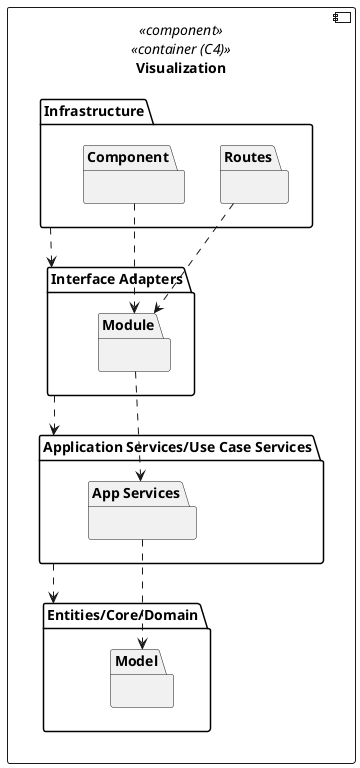 @startuml implementation-view

component "Visualization" as UI <<component>> <<container (C4)>> {
  folder Infrastructure as I {
    package Routes as ROUTE {}
    package Component as COMP {}

  }

  folder "Interface Adapters" as IA {
    package Module as MOD {}
  }

  folder "Application Services/Use Case Services" as UC {
    package "App Services" as APP {}
  }

  folder "Entities/Core/Domain" as E {
    package "Model" as MODEL {}
  }
}

COMP ..> MOD
ROUTE ..> MOD
MOD ..> APP
APP ..> MODEL

I ..> IA
IA ..> UC
UC ..> E

@enduml
